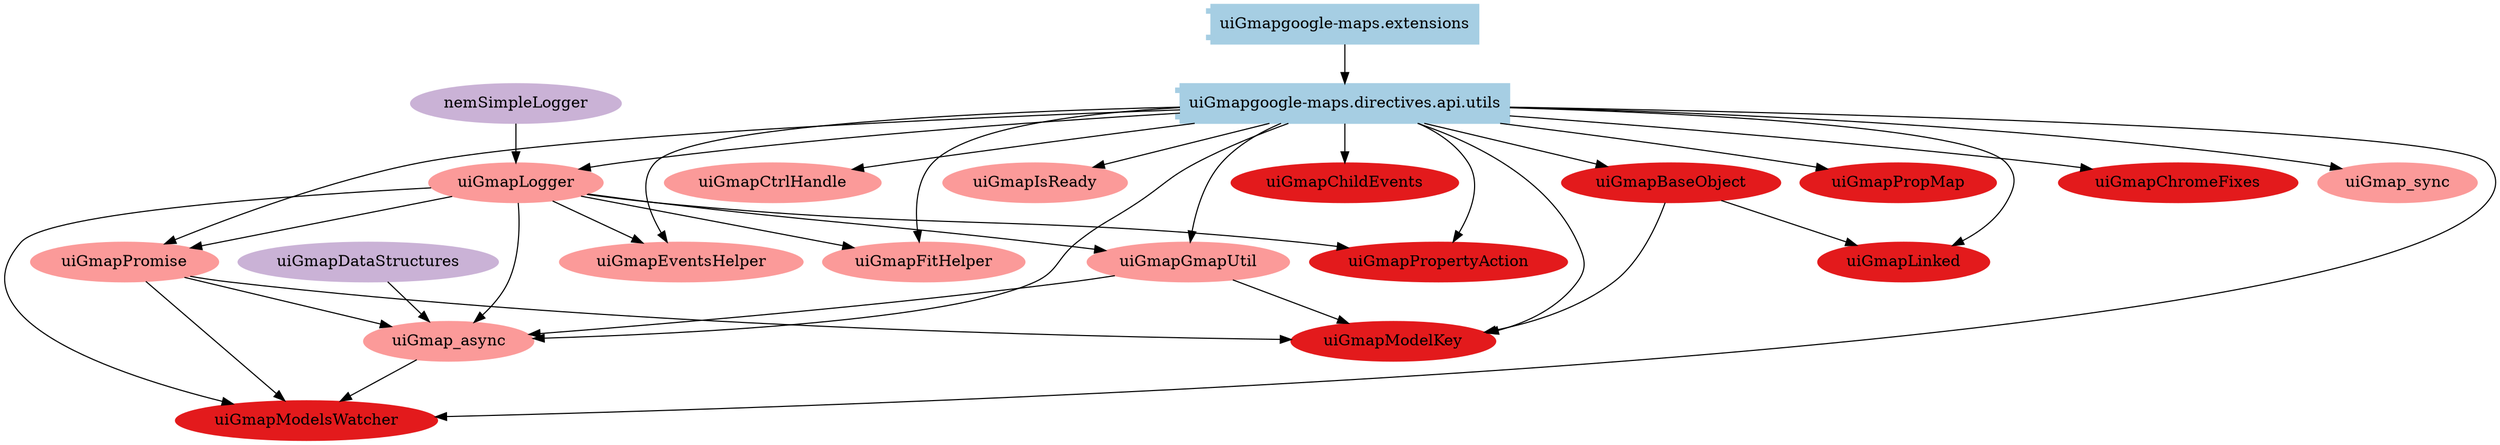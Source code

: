 digraph dependencies {
  node[shape="component",style="filled",colorscheme=paired12]


    node[shape="component"]
    "uiGmapgoogle-maps.directives.api.utils"[label="uiGmapgoogle-maps.directives.api.utils", color=1]

    
      "uiGmapgoogle-maps.extensions"[label="uiGmapgoogle-maps.extensions", color=1]
      "uiGmapgoogle-maps.extensions" -> "uiGmapgoogle-maps.directives.api.utils"
    


    node[shape="ellipse"]
    


    

    
      "uiGmap_sync"[label="uiGmap_sync", color=5]
      "uiGmapgoogle-maps.directives.api.utils" -> "uiGmap_sync"
    
      "uiGmap_async"[label="uiGmap_async", color=5]
      "uiGmapgoogle-maps.directives.api.utils" -> "uiGmap_async"
    
      "uiGmapCtrlHandle"[label="uiGmapCtrlHandle", color=5]
      "uiGmapgoogle-maps.directives.api.utils" -> "uiGmapCtrlHandle"
    
      "uiGmapEventsHelper"[label="uiGmapEventsHelper", color=5]
      "uiGmapgoogle-maps.directives.api.utils" -> "uiGmapEventsHelper"
    
      "uiGmapFitHelper"[label="uiGmapFitHelper", color=5]
      "uiGmapgoogle-maps.directives.api.utils" -> "uiGmapFitHelper"
    
      "uiGmapGmapUtil"[label="uiGmapGmapUtil", color=5]
      "uiGmapgoogle-maps.directives.api.utils" -> "uiGmapGmapUtil"
    
      "uiGmapIsReady"[label="uiGmapIsReady", color=5]
      "uiGmapgoogle-maps.directives.api.utils" -> "uiGmapIsReady"
    
      "uiGmapLogger"[label="uiGmapLogger", color=5]
      "uiGmapgoogle-maps.directives.api.utils" -> "uiGmapLogger"
    
      "uiGmapPromise"[label="uiGmapPromise", color=5]
      "uiGmapgoogle-maps.directives.api.utils" -> "uiGmapPromise"
    

    
      "uiGmapBaseObject"[label="uiGmapBaseObject", color=6]
      "uiGmapgoogle-maps.directives.api.utils" -> "uiGmapBaseObject"
    
      "uiGmapChildEvents"[label="uiGmapChildEvents", color=6]
      "uiGmapgoogle-maps.directives.api.utils" -> "uiGmapChildEvents"
    
      "uiGmapLinked"[label="uiGmapLinked", color=6]
      "uiGmapgoogle-maps.directives.api.utils" -> "uiGmapLinked"
    
      "uiGmapModelKey"[label="uiGmapModelKey", color=6]
      "uiGmapgoogle-maps.directives.api.utils" -> "uiGmapModelKey"
    
      "uiGmapModelsWatcher"[label="uiGmapModelsWatcher", color=6]
      "uiGmapgoogle-maps.directives.api.utils" -> "uiGmapModelsWatcher"
    
      "uiGmapPropMap"[label="uiGmapPropMap", color=6]
      "uiGmapgoogle-maps.directives.api.utils" -> "uiGmapPropMap"
    
      "uiGmapPropertyAction"[label="uiGmapPropertyAction", color=6]
      "uiGmapgoogle-maps.directives.api.utils" -> "uiGmapPropertyAction"
    
      "uiGmapChromeFixes"[label="uiGmapChromeFixes", color=6]
      "uiGmapgoogle-maps.directives.api.utils" -> "uiGmapChromeFixes"
    

    node[shape="cds"]
    

    









    node[shape="ellipse",style="filled", color=9]
    

    


    

    
      
    
      
        "uiGmapPromise"[label="uiGmapPromise"]
        "uiGmapPromise" -> "uiGmap_async"
      
        "uiGmapLogger"[label="uiGmapLogger"]
        "uiGmapLogger" -> "uiGmap_async"
      
        "uiGmapDataStructures"[label="uiGmapDataStructures"]
        "uiGmapDataStructures" -> "uiGmap_async"
      
        "uiGmapGmapUtil"[label="uiGmapGmapUtil"]
        "uiGmapGmapUtil" -> "uiGmap_async"
      
    
      
    
      
        "uiGmapLogger"[label="uiGmapLogger"]
        "uiGmapLogger" -> "uiGmapEventsHelper"
      
    
      
        "uiGmapLogger"[label="uiGmapLogger"]
        "uiGmapLogger" -> "uiGmapFitHelper"
      
    
      
        "uiGmapLogger"[label="uiGmapLogger"]
        "uiGmapLogger" -> "uiGmapGmapUtil"
      
    
      
    
      
        "nemSimpleLogger"[label="nemSimpleLogger"]
        "nemSimpleLogger" -> "uiGmapLogger"
      
    
      
        "uiGmapLogger"[label="uiGmapLogger"]
        "uiGmapLogger" -> "uiGmapPromise"
      
    

    
      
    
      
    
      
        "uiGmapBaseObject"[label="uiGmapBaseObject"]
        "uiGmapBaseObject" -> "uiGmapLinked"
      
    
      
        "uiGmapBaseObject"[label="uiGmapBaseObject"]
        "uiGmapBaseObject" -> "uiGmapModelKey"
      
        "uiGmapGmapUtil"[label="uiGmapGmapUtil"]
        "uiGmapGmapUtil" -> "uiGmapModelKey"
      
        "uiGmapPromise"[label="uiGmapPromise"]
        "uiGmapPromise" -> "uiGmapModelKey"
      
    
      
        "uiGmapLogger"[label="uiGmapLogger"]
        "uiGmapLogger" -> "uiGmapModelsWatcher"
      
        "uiGmap_async"[label="uiGmap_async"]
        "uiGmap_async" -> "uiGmapModelsWatcher"
      
        "uiGmapPromise"[label="uiGmapPromise"]
        "uiGmapPromise" -> "uiGmapModelsWatcher"
      
    
      
    
      
        "uiGmapLogger"[label="uiGmapLogger"]
        "uiGmapLogger" -> "uiGmapPropertyAction"
      
    
      
    

    


}
